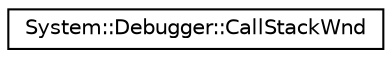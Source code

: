 digraph G
{
  edge [fontname="Helvetica",fontsize="10",labelfontname="Helvetica",labelfontsize="10"];
  node [fontname="Helvetica",fontsize="10",shape=record];
  rankdir="LR";
  Node1 [label="System::Debugger::CallStackWnd",height=0.2,width=0.4,color="black", fillcolor="white", style="filled",URL="$class_system_1_1_debugger_1_1_call_stack_wnd.html"];
}
